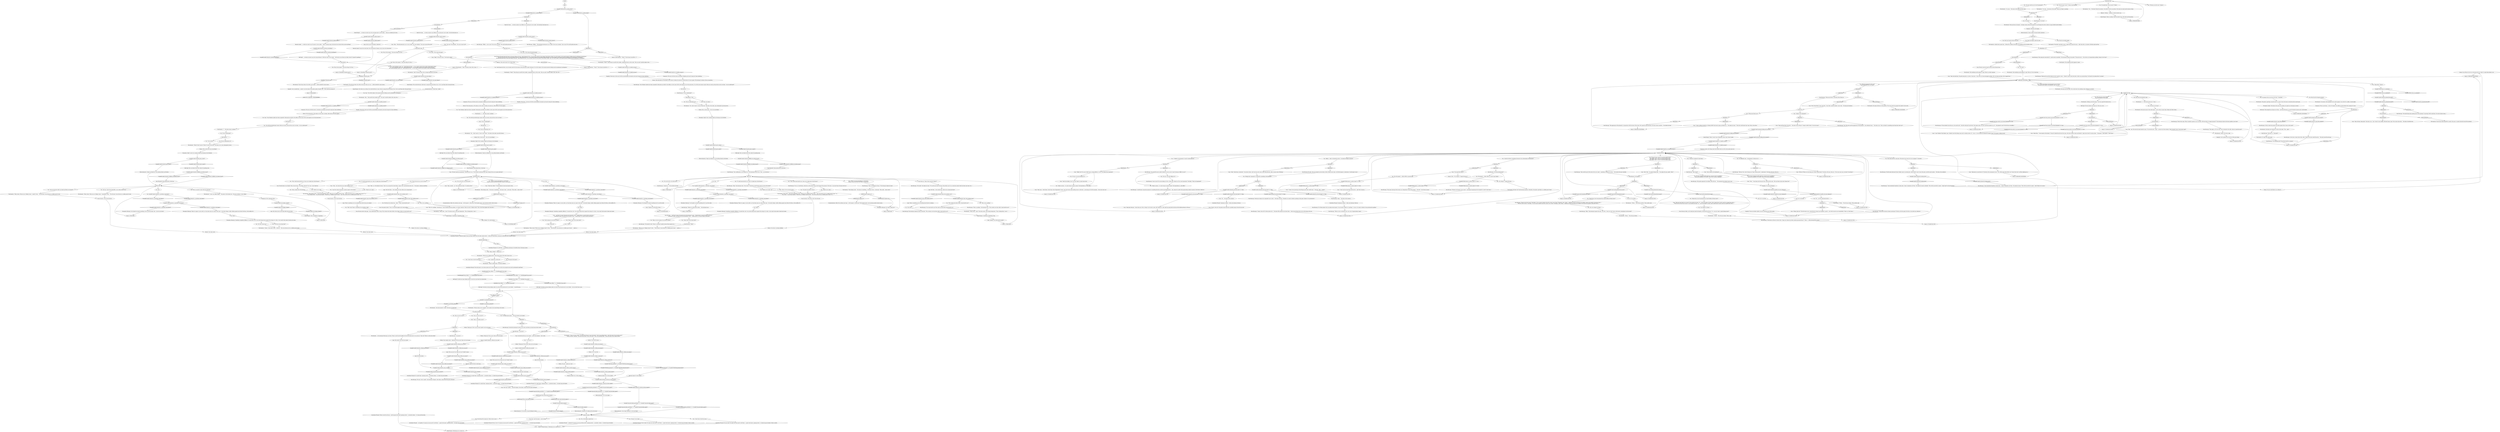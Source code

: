 # SEAFORT / DESERTER ARREST
# Arrest him finally
#
#PERCEPTION (HEARING) red check
# ==================================================
digraph G {
	  0 [label="START"];
	  1 [label="input"];
	  2 [label="You: \"Maybe I can just ask Lilienne to watch him?\"\n\"Maybe I can just ask that Net Picker woman to watch him?\""];
	  3 [label="You: \"*But* what? There's something I'm not getting, right?\""];
	  4 [label="IsTHCPresent(\"jamais_vu\")"];
	  5 [label="IsTHCPresent(\"jamais_vu\")", shape=diamond];
	  6 [label="!(IsTHCPresent(\"jamais_vu\"))", shape=diamond];
	  7 [label="Cuno: \"Yeah, actually -- no.\" He scratches his head. \"It would go down.\""];
	  8 [label="Cuno: \"This *is* a problem,\" the kid says. \"Cuno's literally had this problem. In a fuckin' textbook. When he went to *kiddie school*. This is that three piggies and a boat shit...\""];
	  9 [label="Drama: You will have to be very convincing and very *sober* to make them believe, sire."];
	  10 [label="You: \"Kim, he's afraid...\""];
	  11 [label="Kim Kitsuragi: The lieutenant shakes his head, frustrated. \"Who watches over him there while I come back for you?\""];
	  12 [label="You: \"*I* could come back for you. Once I've taken him to the Precinct.\""];
	  13 [label="You: (Say:) \"You will be taken to the nearest precinct holding area for preliminary investigation.\""];
	  14 [label="Shivers: The wind picks up. The silence on the water is broken, little shivers of waves appear..."];
	  15 [label="You: (Say:) \"Your Wayfarer rights have been suspended. Information provided to the officer on the scene will be used against you by the prosecution.\""];
	  16 [label="You: \"Do you understand?\""];
	  17 [label="You: \"Shush, Kim! Do you hear that?\""];
	  18 [label="Logic: But that means..."];
	  19 [label="Variable[\"character.habit_alcohol\"]"];
	  20 [label="Variable[\"character.habit_alcohol\"]", shape=diamond];
	  21 [label="!(Variable[\"character.habit_alcohol\"])", shape=diamond];
	  22 [label="Kim Kitsuragi: \"That could be part of the shock. But you're right -- something is off here. Mr. Dros...\" He touches the man's shoulder."];
	  23 [label="Kim Kitsuragi: \"His pupils appeared to be dilated. They still are...\" He examines the catatonic man's eyes."];
	  24 [label="You: \"He's been here for a long time. Who knows how much of it in its company?\" (Conclude.)"];
	  25 [label="Kim Kitsuragi: \"This sight is a T-9, Mr. Dros. Was it attached to the rifle, when you made the shot?\""];
	  26 [label="Variable[\"seafort.deserter_perc_sweat\"]"];
	  27 [label="Variable[\"seafort.deserter_perc_sweat\"]", shape=diamond];
	  28 [label="!(Variable[\"seafort.deserter_perc_sweat\"])", shape=diamond];
	  29 [label="You: Wait..."];
	  30 [label="You: Variable[\"seafort.deserter_rc_perchear_wait_listen\"]"];
	  31 [label="Variable[\"seafort.deserter_rc_perchear_wait_listen\"]", shape=diamond];
	  32 [label="!(Variable[\"seafort.deserter_rc_perchear_wait_listen\"])", shape=diamond];
	  33 [label="The Deserter: \"What a farce! What are you *talking* about? Is this...\" The old man's voice drowns in a sudden gust of wind. \"... really us...\""];
	  34 [label="Cuno: \"Yeah, I can fuckin' see it!\""];
	  35 [label="IsCunoInParty()"];
	  36 [label="IsCunoInParty()", shape=diamond];
	  37 [label="!(IsCunoInParty())", shape=diamond];
	  38 [label="You: \"Maybe. Anyway -- it's only trying to remain unseen. The degradation is a side effect.\""];
	  39 [label="IsKimHere()"];
	  40 [label="IsKimHere()", shape=diamond];
	  41 [label="!(IsKimHere())", shape=diamond];
	  42 [label="You: \"*You* could come back for me. Once you've taken him to the Precinct.\""];
	  43 [label="Cuno: \"Yeah -- no.\" He shakes his head. \"Only two are gonna fit in that fucker. I guess *you* could take him back, but...\" He squints, realizing something."];
	  44 [label="Logic: Wait! But then -- who watches over him while you're coming back?"];
	  45 [label="Cuno: He squints harder. \"Fuck, it's the three piggies and a boat problem...\""];
	  46 [label="Jump to: [You: \"\"No. Forget it.\" Inspect the man.\"]"];
	  47 [label="The Deserter: He does *not* look hormonal anymore. Motionless. His plastic cape flaps in a sudden gust of wind."];
	  48 [label="IsKimHere()"];
	  49 [label="IsKimHere()", shape=diamond];
	  50 [label="!(IsKimHere())", shape=diamond];
	  51 [label="Kim Kitsuragi: He nods back and turns to the man sitting on the log. \"Iosef Lilianovich Dros, you are under arrest for the murder of the Krenel colonel. You will be taken to the nearest precinct holding area for preliminary investigation.\"\nHe nods back and turns to the man sitting on the log. \"Iosef Lilianovich Dros, you are under arrest for the murder of Ellis Kortenaer. You will be taken to the nearest precinct holding area for preliminary investigation.\"\nHe nods back and turns to the man sitting on the log. \"Iosef Lilianovich Dros, you are under arrest for the murder of the Krenel colonel, Lely. You will be taken to the nearest precinct holding area for preliminary investigation.\""];
	  52 [label="Shivers: The wind picks up. The silence on the water is broken all around you, little shivers of waves appear. The lieutenant continues, like an incantation..."];
	  53 [label="Kim Kitsuragi: \"Your confirmation is not required, sir.\" The lieutenant turns to you. \"Now -- on to the boat...\""];
	  54 [label="You: \"This is not a problem.\""];
	  55 [label="Shivers: Your skin is crawling suddenly."];
	  56 [label="Inland Empire: The words feel heavy, like they're coming from the bottom of you. You've said them half a thousand times..."];
	  57 [label="Composure: The sum of all the erratic, involuntary movements and mood swings he's been exhibiting..."];
	  58 [label="You: What?"];
	  59 [label="Kim Kitsuragi: \"What?\""];
	  60 [label="You: \"My wife said I'm insane too. That's why we can't...\""];
	  61 [label="Insulindian Phasmid: A delicate tangle of arms and legs unfolds from the reeds, limb by limb -- to then just stand there, moving its scythe-like arms in ghostly silence."];
	  62 [label="Insulindian Phasmid: ...phasmid! You open your eyes and there still is, spinning slowly -- in absolute  silence -- its limbs long and slender..."];
	  63 [label="Reaction Speed: No! It's the cryptid!"];
	  64 [label="Volition: My god... maybe you *are*."];
	  65 [label="The Deserter: \"See what exactly?! A bug?\" He does not understand."];
	  66 [label="Electrochemistry: Delirium! It's delirium from the booze!"];
	  67 [label="You: \"I found some things in the phasmid's nest, Mr. Dros.\"\n\"We found some things in the phasmid's nest, Mr. Dros.\""];
	  68 [label="The Deserter: \"S-s-s-see...\" He stares at the reeds and falls silent."];
	  69 [label="You: \"I'll leave you be for now.\" [Leave.]"];
	  70 [label="The Deserter: A light shiver passes him -- followed by nothing. His hands are trembling and he breathes slowly."];
	  71 [label="The Deserter: The plastic cape feels coarse. A light shiver passes the man -- other than that, no reaction. He feels small and frail."];
	  72 [label="Kim Kitsuragi: \"The doctors will have to look at this. I hope your station has better medical personnel than 57. This is... a little advanced for a nurse.\""];
	  73 [label="Jump to: [PHASMID QUESTIONS]"];
	  74 [label="Variable[\"seafort.deserter_empathy_not_just_chemical\"]"];
	  75 [label="Variable[\"seafort.deserter_empathy_not_just_chemical\"]", shape=diamond];
	  76 [label="!(Variable[\"seafort.deserter_empathy_not_just_chemical\"])", shape=diamond];
	  77 [label="Empathy: The man shudders lightly, his eyes swallowed up by their pupils."];
	  78 [label="The Deserter: Nothing. Just dull staring -- not even rage left wherever he is."];
	  79 [label="Variable[\"seafort.passport_main_hub_reached\"]"];
	  80 [label="Variable[\"seafort.passport_main_hub_reached\"]", shape=diamond];
	  81 [label="!(Variable[\"seafort.passport_main_hub_reached\"])", shape=diamond];
	  82 [label="Cuno: \"Hey...\" The kid interrupts you at 'you're under', his voice subdued. \"You sure we got all this shit?\""];
	  83 [label="The Deserter: \"I...\" He looks around, confused."];
	  84 [label="Electrochemistry: Pupils are dilated too, eyes getting blacker and blacker..."];
	  85 [label="IsCunoInParty()"];
	  86 [label="IsCunoInParty()", shape=diamond];
	  87 [label="!(IsCunoInParty())", shape=diamond];
	  88 [label="IsKimHere()"];
	  89 [label="IsKimHere()", shape=diamond];
	  90 [label="!(IsKimHere())", shape=diamond];
	  91 [label="Cuno: \"I mean, he was perving on that Klaasje party lady weirdly hard...\" He nods. \"Yeah... maybe?\""];
	  92 [label="The Deserter: The trembling mouth appears to sigh. There's no other response."];
	  93 [label="You: \"Maybe you're right...\""];
	  94 [label="Variable[\"seafort.deserter_logic_who_watches_over\"]"];
	  95 [label="Variable[\"seafort.deserter_logic_who_watches_over\"]", shape=diamond];
	  96 [label="!(Variable[\"seafort.deserter_logic_who_watches_over\"])", shape=diamond];
	  97 [label="Cuno: His eyes shoot wide open. \"Cuno understands what's wrong. Who watches this fuckin' killer in the village, while you come back for me?\""];
	  98 [label="Logic: Lilienne. You could ask her."];
	  99 [label="Inland Empire: Something is happening. Stop."];
	  100 [label="Perception (Hearing): No, listen! Listen now!"];
	  101 [label="Kim Kitsuragi: \"Officer -- are we sure?\" His voice is lowered. \"We could maybe get more.\""];
	  102 [label="Kim Kitsuragi: \"Your Wayfarer rights have been suspended. Information provided to the officers on the scene will be used against you by the prosecution. You will be given legal counsel within one week, and must face court in 44 days -- do you understand?\""];
	  103 [label="Variable[\"seafort.deserter_perc_sweat\"]"];
	  104 [label="Variable[\"seafort.deserter_perc_sweat\"]", shape=diamond];
	  105 [label="!(Variable[\"seafort.deserter_perc_sweat\"])", shape=diamond];
	  106 [label="Kim Kitsuragi: \"This is no harmless old man.\" The lieutenant shakes his head."];
	  107 [label="Inland Empire: ... is what you want to say. You can barely get to 'you're under...' when you suddenly get weary..."];
	  108 [label="IsCunoInParty()"];
	  109 [label="IsCunoInParty()", shape=diamond];
	  110 [label="!(IsCunoInParty())", shape=diamond];
	  111 [label="The Deserter: \"What if I don't want to? What if I want to stay here?\" He looks at you, eyes submerged in terror."];
	  112 [label="Electrochemistry: Pupils are dilated too, eyes getting blacker and blacker..."];
	  113 [label="Visual Calculus: The wind is cold. From the east."];
	  114 [label="You: \"Mr. Dros, time to go.\""];
	  115 [label="phasmid_appearance"];
	  116 [label="Jump to: [Inland Empire: \"Beckoning you to come to it.\"]"];
	  117 [label="The Deserter: \"Th-the...\" The old man stutters."];
	  118 [label="Kim Kitsuragi: \"Which is why we should be very, very wary of approaching it again.\""];
	  119 [label="You: (Nod.) \"We've been thorough.\""];
	  120 [label="Cuno: \"Yeah, old man. Hang tight.\" He looks at you. \"Let's *slowly* start shufflin' off Death Island, okay? We're about done here...\" He looks to the flak tower."];
	  121 [label="Cuno: \"Yeah? Just talking. Sure. You were *deep* in some trance shit.\""];
	  122 [label="Cuno: \"I don't see how bugs help with that shit... Like? How? Anyway...\""];
	  123 [label="Cuno: His eyes widen, as if to help him take the thought in. He prods the old man. \"Yo -- you ever *seen* a giant fucking insect?\""];
	  124 [label="IsKimHere()"];
	  125 [label="IsKimHere()", shape=diamond];
	  126 [label="!(IsKimHere())", shape=diamond];
	  127 [label="You: \"Yeah, actually, that will look bad.\""];
	  128 [label="Logic: Lilienne. You could ask her maybe?"];
	  129 [label="Jump to: [Untitled hub (04)]"];
	  130 [label="IsCunoInParty()"];
	  131 [label="IsCunoInParty()", shape=diamond];
	  132 [label="!(IsCunoInParty())", shape=diamond];
	  133 [label="Empathy: You've startled him... maybe it was the silence? He quickly gathers himself. Still -- what could he be afraid of?"];
	  134 [label="Kim Kitsuragi: \"This is a problem,\" the lieutenant says. \"Who watches over him while I come back for you?\""];
	  135 [label="Jump to: [TEAM hub]"];
	  136 [label="Half Light: ... is what you want to say, but wait god damn it! With the words 'you're under...' still stuck in your throat you think: what if I *missed* something?"];
	  137 [label="The Deserter: \"But...\" His eyes fill with sudden terror: \"You said I would be taken to the, uhm, the...\""];
	  138 [label="Jump to: [TEAM hub]"];
	  139 [label="You: \"First, you need to come with me to the boat.\""];
	  140 [label="Jump to: [SOLO hub]"];
	  141 [label="Composure: He's regressing, fast."];
	  142 [label="Shivers: Your skin crawls."];
	  143 [label="IsCunoInParty()"];
	  144 [label="IsCunoInParty()", shape=diamond];
	  145 [label="!(IsCunoInParty())", shape=diamond];
	  146 [label="Volition: Four simple words -- thank god. If he can see, then you're not insane."];
	  147 [label="tell_me_tell_me"];
	  148 [label="You: \"What is THAT!?!\" (Point to it.)"];
	  149 [label="Variable[\"seafort.deserter_volition_maybe_insane\"]"];
	  150 [label="Variable[\"seafort.deserter_volition_maybe_insane\"]", shape=diamond];
	  151 [label="!(Variable[\"seafort.deserter_volition_maybe_insane\"])", shape=diamond];
	  152 [label="Untitled hub"];
	  153 [label="You: Snap your fingers under his nose."];
	  154 [label="IsKimHere()"];
	  155 [label="IsKimHere()", shape=diamond];
	  156 [label="!(IsKimHere())", shape=diamond];
	  157 [label="IsCunoInParty()"];
	  158 [label="IsCunoInParty()", shape=diamond];
	  159 [label="!(IsCunoInParty())", shape=diamond];
	  160 [label="Kim Kitsuragi: \"Old age and shock.\" He looks at him, then you."];
	  161 [label="You: \"Perhaps this *animation* is induced by something in the phasmid?\""];
	  162 [label="Inland Empire: There's *much* more. Remember what it said, when it spoke."];
	  163 [label="The Deserter: He stares into the reeds. Your words don't stir anything in him. Perhaps you should..."];
	  164 [label="You: Show him the Oranjese passport."];
	  165 [label="Variable[\"yard.cuno_armour_sea_branch_finished\"] == true"];
	  166 [label="Variable[\"yard.cuno_armour_sea_branch_finished\"] == true", shape=diamond];
	  167 [label="!(Variable[\"yard.cuno_armour_sea_branch_finished\"] == true)", shape=diamond];
	  168 [label="Kim Kitsuragi: \"Let's have a closer look at that, after. I think I'll be more useful than him...\" He nods toward the old man."];
	  169 [label="Endurance: The strength has all gone out of him -- just frail old bones in a sack of tracksuit trousers and a wind breaker."];
	  170 [label="Cuno: \"Why not?\""];
	  171 [label="Jump to: [PHASMID QUESTIONS]"];
	  172 [label="Cuno: \"You mean like *horny*?\""];
	  173 [label="Cuno: \"Yeah-yeah. Because -- look at him now. Not so *sharp* is he? And it's gone, left. Perhaps it's, like, kept him going like the drink and the lightning keep my old man...\""];
	  174 [label="Insulindian Phasmid: Spinning in silence -- limbs and antennae, like hair."];
	  175 [label="Variable[\"coast.morell_phasmid_last_seen\"]"];
	  176 [label="Variable[\"coast.morell_phasmid_last_seen\"]", shape=diamond];
	  177 [label="!(Variable[\"coast.morell_phasmid_last_seen\"])", shape=diamond];
	  178 [label="You: \"Maybe this is how the phasmid has stayed hidden all these years?\""];
	  179 [label="Logic: There's something you're not getting here that he has just realized."];
	  180 [label="Jump to: [CUNOTEAM hub]"];
	  181 [label="Inland Empire: There is nothing. Only the reeds for him. The reeds and devastation."];
	  182 [label="get_more"];
	  183 [label="You: \"Do you understand, sir?\""];
	  184 [label="Reaction Speed: ... is what you want to say. You get to 'you're under...' when a warning rings in the back of your head: did you get everything?"];
	  185 [label="The Deserter: \"I...\" He looks around, confused."];
	  186 [label="Volition: How is this brave man unravelling?"];
	  187 [label="Half Light: He's not afraid of jail. He's afraid of something else..."];
	  188 [label="Jump to: [TEAM hub]"];
	  189 [label="You: \"Can you stay here while I go inland and find you transport?\""];
	  190 [label="Shivers: Your skin crawls."];
	  191 [label="Kim Kitsuragi: \"Be very, *very* careful,\" the lieutenant whispers, then takes a step toward the giant arthropod..."];
	  192 [label="Inland Empire: Beckoning you to come to it."];
	  193 [label="You: \"I don't know what this means...\""];
	  194 [label="Insulindian Phasmid: Way too high. You open your eyes and it's still there -- a giant stick insect, spinning slowly -- its limbs long and slender. Silent as death..."];
	  195 [label="Variable[\"seafort.deserter_volition_cannot_be\"]"];
	  196 [label="Variable[\"seafort.deserter_volition_cannot_be\"]", shape=diamond];
	  197 [label="!(Variable[\"seafort.deserter_volition_cannot_be\"])", shape=diamond];
	  198 [label="Electrochemistry: Like an addict of some terrible substance."];
	  199 [label="You: \"I think he's addicted to that thing.\""];
	  200 [label="Kim Kitsuragi: He nods. \"He was energetic and articulate. After all these years alone, with little hygiene or medication I would expect worse.\""];
	  201 [label="Kim Kitsuragi: \"If Cuno kicked it into the sea, as he said he did -- the ebb would pull it back here. This makes sense. Mr. Dros could have picked it up. Or... the phasmid, even? If it did, this is incredible...\""];
	  202 [label="Cuno: \"Told you? When you were doing your *long* staring thing?\" He looks at the man, then you. \"You're one crazy cop, you know? Cuno digs it.\""];
	  203 [label="Jump to: [Untitled hub (04)]"];
	  204 [label="Cuno: \"Hey -- hey.\" He waves his hand under his nose. \"You took the shot -- bang! -- and got rid of the evidence. *Bug* brought it back. Sound about right?\""];
	  205 [label="Jump to: [The Deserter: \"\"What?!\" The old man's eyes fill wi...\"]"];
	  206 [label="Composure: The sum of all the erratic movements, fidgeting and mood swings he's been exhibiting..."];
	  207 [label="Variable[\"seafort.deserter_halflight_not_afraid_of_jail\"]"];
	  208 [label="Variable[\"seafort.deserter_halflight_not_afraid_of_jail\"]", shape=diamond];
	  209 [label="!(Variable[\"seafort.deserter_halflight_not_afraid_of_jail\"])", shape=diamond];
	  210 [label="Conceptualization: Below the confusion and rage -- a fit of jamais vu, like yours? The thought passes, more pressing matters take its place..."];
	  211 [label="IsTHCPresent(\"jamais_vu\")"];
	  212 [label="IsTHCPresent(\"jamais_vu\")", shape=diamond];
	  213 [label="!(IsTHCPresent(\"jamais_vu\"))", shape=diamond];
	  214 [label="Reaction Speed: It may be too late later, the circumstances change, are you sure we're done here?"];
	  215 [label="Empathy: This terror, the sum of all the uncontrollable movements and mood swings he's been exhibiting..."];
	  216 [label="You: \"Maybe you're right...\""];
	  217 [label="The Deserter: \"This world...\" The old man interferes again. \"What are you *talking* about? Is this...\" His voice drowns out in a sudden gush of wind. \"Us...\"\n\"This world...\" The old man repeats. \"What are you *talking* about? Is this...\" His voice drowns out in a sudden gush of wind. \"Us...\" "];
	  218 [label="Perception (Hearing): There it is again, to your north, as it has been since you came to the coast -- the reeds whisper, stalks rubbing against each other. But then, in the middle of it..."];
	  219 [label="Visual Calculus: Cold. From the East."];
	  220 [label="Variable[\"seafort.deserter_volition_he_can_see\"]"];
	  221 [label="Variable[\"seafort.deserter_volition_he_can_see\"]", shape=diamond];
	  222 [label="!(Variable[\"seafort.deserter_volition_he_can_see\"])", shape=diamond];
	  223 [label="Insulindian Phasmid: It's really there. Spinning slowly -- in absolute silence -- its limbs long and slender."];
	  224 [label="You: \"There IS! I see it!\"\n\"There IS! I see it!\""];
	  225 [label="You: \"Mr. Dros?\""];
	  226 [label="The Deserter: The trembling mouth appears to sigh. That's all. You've fried him."];
	  227 [label="Kim Kitsuragi: \"The appearance of the phasmid, in conjunction with the stress of the arrest. He's spent his entire life here. For him to leave would be...\" He shakes his head."];
	  228 [label="Jump to: [Untitled hub (04)]"];
	  229 [label="You: \"It's definitely toxic -- the phasmid. It told me it is.\""];
	  230 [label="You: \"You lost it, Mr. Dros?\""];
	  231 [label="IsKimHere()"];
	  232 [label="IsKimHere()", shape=diamond];
	  233 [label="!(IsKimHere())", shape=diamond];
	  234 [label="Cuno: \"You sure?\" He whispers. \"You sure we got it all?\""];
	  235 [label="Volition: Thank god. If he can see, then you're not insane."];
	  236 [label="IsKimHere()"];
	  237 [label="IsKimHere()", shape=diamond];
	  238 [label="!(IsKimHere())", shape=diamond];
	  239 [label="You: \"No way. I was only talking to it.\""];
	  240 [label="You: \"It's right there, can you see it?\" (Point.)"];
	  241 [label="You: (Nod.) \"We've been thorough enough.\""];
	  242 [label="Variable[\"seafort.deserter_wc_health_success\"]"];
	  243 [label="Variable[\"seafort.deserter_wc_health_success\"]", shape=diamond];
	  244 [label="!(Variable[\"seafort.deserter_wc_health_success\"])", shape=diamond];
	  245 [label="The Deserter: \"But...\""];
	  246 [label="Logic: But then -- who watches him, while you're coming back here?"];
	  247 [label="Variable[\"seafort.deserter_inland_weary\"]"];
	  248 [label="Variable[\"seafort.deserter_inland_weary\"]", shape=diamond];
	  249 [label="!(Variable[\"seafort.deserter_inland_weary\"])", shape=diamond];
	  250 [label="Shivers: Your skin crawls."];
	  251 [label="You: \"Let's go. I don't have handcuffs, so you walk in front of me.\""];
	  252 [label="You: \"Mr. Dros, do you hear that?\""];
	  253 [label="The Deserter: \"What a farce. What are you *talking* about -- inland? Is this...\" The old man's voice drowns in a sudden gush of wind."];
	  255 [label="IsKimHere()"];
	  256 [label="IsKimHere()", shape=diamond];
	  257 [label="!(IsKimHere())", shape=diamond];
	  258 [label="Insulindian Phasmid: No one would. You open your eyes and it's still there -- a giant stick insect, spinning slowly -- its limbs long and slender. Silent as death..."];
	  259 [label="Half Light: You feel your legs shaking under you and your gun hand rise instinctively..."];
	  260 [label="IsKimHere()"];
	  261 [label="IsKimHere()", shape=diamond];
	  262 [label="!(IsKimHere())", shape=diamond];
	  263 [label="Insulindian Phasmid: ...be together. You open your eyes and it's still there -- a giant stick insect, spinning slowly -- its limbs long and slender...."];
	  264 [label="Kim Kitsuragi: \"Mr. Dros?\""];
	  265 [label="You: \"Hang tight.\" [Leave.]"];
	  266 [label="You: \"Yes. You *forget* it's there.\""];
	  267 [label="Kim Kitsuragi: \"He does not seem to be *animated* now it's left...\" He looks to the sea. \"Honestly, I'm ready to believe anything at this point. Maybe it *is* psychoactive.\""];
	  268 [label="Insulindian Phasmid: Spinning in silence -- limbs and antennae, like hair."];
	  269 [label="You: \"He seemed... a little *off* for a man his age. Randy.\""];
	  270 [label="Kim Kitsuragi: \"A valid hunch. Long term exposure to something like that could be neurodegenerative... Also, please be careful when approaching unknown species in the future, detective.\""];
	  271 [label="Variable[\"seafort.phasmid_talking_hub_reached\"]"];
	  272 [label="Variable[\"seafort.phasmid_talking_hub_reached\"]", shape=diamond];
	  273 [label="!(Variable[\"seafort.phasmid_talking_hub_reached\"])", shape=diamond];
	  274 [label="Composure: Quite a few things about that health check you did on him make sense now."];
	  275 [label="Half Light: The last embers have gone out. The war is over."];
	  276 [label="Kim Kitsuragi: \"He hears us... The spirit?\""];
	  277 [label="Variable[\"seafort.deserter_phasmid_hub_left\"]"];
	  278 [label="Variable[\"seafort.deserter_phasmid_hub_left\"]", shape=diamond];
	  279 [label="!(Variable[\"seafort.deserter_phasmid_hub_left\"])", shape=diamond];
	  280 [label="Cuno: \"Right.\" He turns to him. \"Give him his rights.\""];
	  281 [label="Cuno: \"Do you understand?\""];
	  282 [label="Variable[\"seafort.deserter_rc_perchear_wait_listen\"]"];
	  283 [label="Variable[\"seafort.deserter_rc_perchear_wait_listen\"]", shape=diamond];
	  284 [label="!(Variable[\"seafort.deserter_rc_perchear_wait_listen\"])", shape=diamond];
	  285 [label="Jump to: [seafort.deserter_volition_he_can_see]"];
	  286 [label="Volition: Thank god. If *he* can see, then *maybe* you're not insane."];
	  287 [label="Insulindian Phasmid: It's really there. Spinning slowly -- in absolute silence -- its limbs long and slender..."];
	  288 [label="Cuno: \"I mean, getting arrested as a fucking GIANT stick insect jumps up behind you...\" He shakes his head.  \"That shit would break *any* man. Even a Cuno Man.\""];
	  289 [label="Jump to: [Untitled hub (04)]"];
	  290 [label="Cuno: \"True...\" Cuno leans into the man's face, stares into his eyes. \"He's got those *gurn eyes* doesn't he?\""];
	  291 [label="Jump to: [Untitled hub (04)]"];
	  292 [label="Cuno: \"How? Like -- it's pretty fucking huge...\" He nudges the man, gently: \"How?\""];
	  293 [label="Cuno: \"I can't *believe* that helmet, man. I kicked it into the fucking ocean and it washed up here. Or... do you -- do you think the *phasmid* brought it here?\" He squints, looking around."];
	  294 [label="Jump to: [Untitled hub (04)]"];
	  295 [label="You: \"Maybe you're right...\""];
	  296 [label="You: \"This is not a problem.\""];
	  297 [label="You: (Turn to the suspect.) \"One more thing, Mr. Dros...\""];
	  298 [label="TEAM hub"];
	  299 [label="Perception (Sight): Look, he's sweating. Beads are forming on his forehead."];
	  300 [label="Pain Threshold: Like parting from a loved one."];
	  301 [label="Kim Kitsuragi: \"Actually, no...\" He scratches his head."];
	  302 [label="You: \"I've finally gone insane...\" (Put your head in your hands.)"];
	  303 [label="Jump to: [Untitled hub (04)]"];
	  304 [label="You: No, it's not that."];
	  305 [label="Untitled hub (04)"];
	  306 [label="The Deserter: He turns his eyes to the reeds again -- as he's done so many times. Beige and white stripes..."];
	  307 [label="Kim Kitsuragi: \"I mean, why not? It's three metres tall...\" He takes off his glasses and cleans them -- when he puts them back on he's still staring at the sea."];
	  308 [label="The Deserter: No reaction. His breathing is slow and he appears very old all of a sudden. Around eighty."];
	  309 [label="Jump to: [PHASMID QUESTIONS]"];
	  310 [label="You: (Turn to the suspect.) \"One more thing, Mr. Dros...\""];
	  311 [label="You: \"Do you understand, sir?\""];
	  312 [label="The Deserter: \"No... I don't want to. I have to stay *here*.\" He looks at the reeds, eyes full of terror."];
	  313 [label="Half Light: He's not afraid of jail. He's afraid of something else..."];
	  314 [label="You: What?"];
	  315 [label="Cuno: \"Maybe we could all fit in there...\""];
	  316 [label="Cuno: \"Yeah and then there's that shit...\" He looks at him with pity. \"Gramps couldn't take it. It was too much.\""];
	  317 [label="Cuno: \"Uh...\" He looks at the creature."];
	  318 [label="Cuno: \"Then how the *fuck* do we see it?\" He scratches his head. \"Or -- wait! The longer it's there. Like it needs time to sink in and if you spend time with it...\"\n\"Then how the *fuck* did we see it?\" He scratches his head. \"Or -- wait! The longer it's there. Like it needs time to sink in and if you spend time with it...\""];
	  319 [label="Jump to: [Untitled hub (04)]"];
	  320 [label="You: \"Your Wayfarer rights have been suspended. Information provided to the officer on the scene will be used against you by the prosecution.\""];
	  321 [label="Kim Kitsuragi: \"Not really.\" He shakes his head. \"We could escort him to the pier, then either one of us can take him inland while the other stays here, but...\""];
	  322 [label="The Deserter: \"...\""];
	  323 [label="Variable[\"seafort.deserter_rc_perchear_wait_listen\"]"];
	  324 [label="Variable[\"seafort.deserter_rc_perchear_wait_listen\"]", shape=diamond];
	  325 [label="!(Variable[\"seafort.deserter_rc_perchear_wait_listen\"])", shape=diamond];
	  326 [label="You: \"Okay, so you're saying we can all fit in there?\""];
	  327 [label="Kim Kitsuragi: \"I can see it.\""];
	  328 [label="Electrochemistry: *Or* you're high."];
	  329 [label="stick_it"];
	  330 [label="IsKimHere()"];
	  331 [label="IsKimHere()", shape=diamond];
	  332 [label="!(IsKimHere())", shape=diamond];
	  333 [label="You: \"Old age and shock, yes.\""];
	  334 [label="Empathy: It's not just chemical."];
	  335 [label="Kim Kitsuragi: \"I have absolutely forgotten to take notes. I hope I remember all of this.\" He shakes his head in disbelief. \"This will be one hell of a report -- thank *god* we have the photo.\""];
	  336 [label="Composure: This is an old man -- at last. No longer a tin soldier, but the broken down remains of a man."];
	  337 [label="Volition: He is a brave man -- why is he unravelling?"];
	  338 [label="Variable[\"seafort.deserter_halflight_not_afraid_of_jail\"]"];
	  339 [label="Variable[\"seafort.deserter_halflight_not_afraid_of_jail\"]", shape=diamond];
	  340 [label="!(Variable[\"seafort.deserter_halflight_not_afraid_of_jail\"])", shape=diamond];
	  341 [label="CUNOTEAM hub"];
	  342 [label="You: \"Shush, Cuno! Do you hear that?\""];
	  343 [label="IsKimHere()"];
	  344 [label="IsKimHere()", shape=diamond];
	  345 [label="!(IsKimHere())", shape=diamond];
	  346 [label="You: \"Yes. He seemed... a little *off* for a man his age.\""];
	  347 [label="Jump to: [Untitled hub (04)]"];
	  348 [label="Variable[\"yard.cuno_armour_sea_branch_finished\"] == true"];
	  349 [label="Variable[\"yard.cuno_armour_sea_branch_finished\"] == true", shape=diamond];
	  350 [label="!(Variable[\"yard.cuno_armour_sea_branch_finished\"] == true)", shape=diamond];
	  351 [label="IsCunoInParty()"];
	  352 [label="IsCunoInParty()", shape=diamond];
	  353 [label="!(IsCunoInParty())", shape=diamond];
	  354 [label="You: No. It's not that."];
	  355 [label="Jump to: [The Deserter: \"\"What?!\" The old man's eyes fill wi...\"]"];
	  356 [label="Jump to: [PHASMID HUB]"];
	  357 [label="The Deserter: \"What?!\" The old man's eyes fill with sudden, unexpected terror at the words: \"But you said I would be taken to the...\""];
	  358 [label="The Deserter: \"No, I don't want to! I have to stay here.\" He looks at the reeds, eyes submerged in growing terror."];
	  359 [label="You: First say: \"Does it have room for *three*?\""];
	  360 [label="The Deserter: \"This fucking world...\" He stares at something -- who knows what -- in the dust. \"This world... what is this?\""];
	  361 [label="Logic: There's something you're not getting here that he's realizing."];
	  362 [label="Logic: Did you get *everything*, detective?"];
	  363 [label="Perception (Hearing): Something completely different. It sounds like a bow, very slowly being drawn against the strings of a violin. A very small violin made of reeds and rushes."];
	  364 [label="Logic: He's been stuck on the island after the tyre broke..."];
	  365 [label="Variable[\"seafort.orb_dinghy_clicked\"]"];
	  366 [label="Variable[\"seafort.orb_dinghy_clicked\"]", shape=diamond];
	  367 [label="!(Variable[\"seafort.orb_dinghy_clicked\"])", shape=diamond];
	  368 [label="Kim Kitsuragi: \"I can see it.\""];
	  369 [label="Kim Kitsuragi: \"Yes. The arrest and the appearance of the phasmid -- the combined stress...\" He looks at you. \"But you think it's something more than that, don't you?\""];
	  370 [label="Kim Kitsuragi: \"Hmm...\" He looks at the creature..."];
	  371 [label="Kim Kitsuragi: \"Some kind of oxytocin release mechanism? Would go with the pupils. But this is way above me, detective.\""];
	  372 [label="Kim Kitsuragi: \"Told you? Yes. Good. During your *long* staring match. I understand.\" He looks at the man, then you."];
	  373 [label="Kim Kitsuragi: \"We should think about getting back to the mainland. To get help. He'll be safe here. If we don't take too long...\""];
	  374 [label="The Deserter: No reply. He's gone again."];
	  375 [label="Variable[\"seafort.deserter_esprit_arrest\"]"];
	  376 [label="Variable[\"seafort.deserter_esprit_arrest\"]", shape=diamond];
	  377 [label="!(Variable[\"seafort.deserter_esprit_arrest\"])", shape=diamond];
	  378 [label="The Deserter: \"...\""];
	  379 [label="Cuno: \"Be *very* careful....\" the kid whispers, then takes a step toward the giant arthropod..."];
	  380 [label="Variable[\"seafort.deserter_volition_he_can_see\"]"];
	  381 [label="Variable[\"seafort.deserter_volition_he_can_see\"]", shape=diamond];
	  382 [label="!(Variable[\"seafort.deserter_volition_he_can_see\"])", shape=diamond];
	  383 [label="The Deserter: The old man holds himself for warmth. His gaze is vacantly directed toward the mainland."];
	  384 [label="IsKimHere()"];
	  385 [label="IsKimHere()", shape=diamond];
	  386 [label="!(IsKimHere())", shape=diamond];
	  387 [label="You: \"We could all fit in the little boat?\""];
	  388 [label="You: \"No. Forget it.\" Inspect the man."];
	  389 [label="Rhetoric: Nothing -- 'nothing' is what he tried to say."];
	  390 [label="You: \"*You* could come back for me. Once you've taken him to the Precinct.\""];
	  391 [label="The Deserter: \"What is this... farce?\" He looks around, with strange desperation. \"This a fucking farce, I can't...\""];
	  392 [label="You: \"Maybe I can just ask Lilienne to watch him?\"\n\"Maybe I can just ask that Net Picker to watch him?\""];
	  393 [label="Variable[\"seafort.deserter_reaction_everything\"]"];
	  394 [label="Variable[\"seafort.deserter_reaction_everything\"]", shape=diamond];
	  395 [label="!(Variable[\"seafort.deserter_reaction_everything\"])", shape=diamond];
	  396 [label="Jump to: [CheckItem(\"deserter_gun\")]"];
	  397 [label="Variable[\"seafort.deserter_wc_health_success\"]"];
	  398 [label="Variable[\"seafort.deserter_wc_health_success\"]", shape=diamond];
	  399 [label="!(Variable[\"seafort.deserter_wc_health_success\"])", shape=diamond];
	  400 [label="Inland Empire: Now that you say them, the words feel like tin, heavy, they're coming from the bottom of you. You've said them half a thousand times..."];
	  401 [label="Kim Kitsuragi: \"We should try first. There is a prisoner transfer protocol that requires two...\""];
	  402 [label="SOLO hub"];
	  403 [label="Half Light: You feel your legs shaking under you and your gun hand move to your holster -- to grab the gun..."];
	  404 [label="CheckEquipped(\"gun_villiers\")  or  CheckEquipped(\"gun_ruby\")"];
	  405 [label="CheckEquipped(\"gun_villiers\")  or  CheckEquipped(\"gun_ruby\")", shape=diamond];
	  406 [label="!(CheckEquipped(\"gun_villiers\")  or  CheckEquipped(\"gun_ruby\"))", shape=diamond];
	  407 [label="Insulindian Phasmid: There is only the old man -- and the giant stick insect spinning slowly -- in absolute silence -- it's long and thin limbs..."];
	  408 [label="Insulindian Phasmid: It's still there -- an unfolding mechanism of reed-like chitin. Hovering in place."];
	  409 [label="Electrochemistry: You're high. Breathe in, you're just high!"];
	  410 [label="Volition: You're NOT insane."];
	  411 [label="Kim Kitsuragi: \"He's going into some kind of... psycho-motor immobility.\" The lieutenant inspects him gently. \"The good news is -- this solves our transportation problem. Doesn't it Mr. Dros?\""];
	  412 [label="The Deserter: The trembling mouth appears to sigh."];
	  413 [label="You: \"Before -- when I evaluated his state -- he seemed strangely animated.\""];
	  414 [label="Variable[\"seafort.phasmid_touching_hub\"]"];
	  415 [label="Variable[\"seafort.phasmid_touching_hub\"]", shape=diamond];
	  416 [label="!(Variable[\"seafort.phasmid_touching_hub\"])", shape=diamond];
	  417 [label="Variable[\"seafort.deserter_wc_health_success\"]"];
	  418 [label="Variable[\"seafort.deserter_wc_health_success\"]", shape=diamond];
	  419 [label="!(Variable[\"seafort.deserter_wc_health_success\"])", shape=diamond];
	  420 [label="Esprit de Corps: ... is what you plan to say. Before you can get past 'you're under', the kid interrupts you:"];
	  421 [label="Empathy: This terror -- the sum of all the uncontrollable movements and mood swings he's been exhibiting..."];
	  422 [label="Composure: The sum of all the erratic movements, fidgeting and mood swings he's been exhibiting..."];
	  423 [label="Perception (Sight): He's sweating. Beads are forming on his forehead."];
	  424 [label="Cuno: \"We don't need your permisson,\" the kid turns to you. \"We do need to talk about that *boat* though. How are we gonna take him?\""];
	  425 [label="Cuno: \"What?\""];
	  426 [label="Cuno: \"I can see it.\""];
	  427 [label="IsKimHere()"];
	  428 [label="IsKimHere()", shape=diamond];
	  429 [label="!(IsKimHere())", shape=diamond];
	  430 [label="The Deserter: \"What is this... farce?\" He looks around, with some desperation. \"This a fucking farce, I can't...\""];
	  431 [label="Kim Kitsuragi: \"Try something else? We got him back for a moment.\""];
	  432 [label="Variable[\"TASK.return_to_mainland\"]"];
	  433 [label="Variable[\"TASK.return_to_mainland\"]", shape=diamond];
	  434 [label="!(Variable[\"TASK.return_to_mainland\"])", shape=diamond];
	  435 [label="Jump to: [The Deserter: \"\"Huh?\" He leans closer with a stran...\"]"];
	  436 [label="The Deserter: \"N-n...\" He doesn't finish the sentence. One letter is all he can produce. His hands are numb and he stares at them."];
	  437 [label="Variable[\"TASK.extract_a_motive_done\"]"];
	  438 [label="Variable[\"TASK.extract_a_motive_done\"]", shape=diamond];
	  439 [label="!(Variable[\"TASK.extract_a_motive_done\"])", shape=diamond];
	  440 [label="You: Wait..."];
	  441 [label="You: Variable[\"seafort.deserter_rc_perchear_wait_listen\"]"];
	  442 [label="Variable[\"seafort.deserter_rc_perchear_wait_listen\"]", shape=diamond];
	  443 [label="!(Variable[\"seafort.deserter_rc_perchear_wait_listen\"])", shape=diamond];
	  444 [label="You: \"You will be provided legal counsel within one week, and must face court in 44 days -- do you understand?\""];
	  445 [label="Variable[\"seafort.deserter_perc_sweat\"]"];
	  446 [label="Variable[\"seafort.deserter_perc_sweat\"]", shape=diamond];
	  447 [label="!(Variable[\"seafort.deserter_perc_sweat\"])", shape=diamond];
	  448 [label="Kim Kitsuragi: \"Maybe we could all fit in there...\" the lieutenant says."];
	  449 [label="Variable[\"TASK.find_phasmid\"]  or Variable[\"TASK.find_phasmid_done\"]"];
	  450 [label="Variable[\"TASK.find_phasmid\"]  or Variable[\"TASK.find_phasmid_done\"]", shape=diamond];
	  451 [label="!(Variable[\"TASK.find_phasmid\"]  or Variable[\"TASK.find_phasmid_done\"])", shape=diamond];
	  452 [label="Jump to: [seafort.deserter_volition_he_can_see]"];
	  453 [label="You: \"No, I can't be insane -- you're wrong.\""];
	  454 [label="Insulindian Phasmid: But you *can*. You open your eyes and it's still there -- a giant stick insect, spinning slowly -- -- its limbs long and slender..."];
	  455 [label="Variable[\"seafort.deserter_reaction_its_the_cryptid\"]"];
	  456 [label="Variable[\"seafort.deserter_reaction_its_the_cryptid\"]", shape=diamond];
	  457 [label="!(Variable[\"seafort.deserter_reaction_its_the_cryptid\"])", shape=diamond];
	  458 [label="You: \"I don't know what the hell that is...\""];
	  459 [label="You: \"Maybe. Anyway -- it's only trying to remain unseen. The degradation is a side effect.\""];
	  460 [label="Jump to: [Untitled hub (04)]"];
	  461 [label="The Deserter: The plastic cape flaps around his face, in a gust of wind. His back is slouched and his mouth open."];
	  462 [label="Perception (Hearing): Something completely different. It sounds like a bow, very slowly being drawn against the strings of a violin. A very small violin made of reeds and rushes."];
	  463 [label="IsKimHere()"];
	  464 [label="IsKimHere()", shape=diamond];
	  465 [label="!(IsKimHere())", shape=diamond];
	  466 [label="Kim Kitsuragi: \"Do you understand?\""];
	  467 [label="You: (No, I got everything I need, say:) \"Iosef Lilianovich Dros -- you are under arrest for the murder of the Krenel colonel.\"\n(No, I got everything I need, say:) \"Iosef Lilianovich Dros -- you are under arrest for the murder of Ellis Kortenaer.\"\n(No, I got everything I need, say:) \"Iosef Lilianovich Dros -- you are under arrest for the murder of Lely, the mercenary.\""];
	  468 [label="Volition: He is a brave man -- why is he unravelling?"];
	  469 [label="Conceptualization: It feels like a *spell*."];
	  470 [label="The Deserter: \"What a farce. What are you *talking* about -- handcuffs? Is this...\" The old man's voice drowns in a sudden gush of wind."];
	  471 [label="Reaction Speed: But that would mean..."];
	  472 [label="You: \"Kim, can *you* see it?!\""];
	  473 [label="Electrochemistry: It's too late, you quit drinking too late!"];
	  474 [label="You: \"A giant bug, watch out!\""];
	  475 [label="Variable[\"seafort.phasmid_and_nest_done\"] == false"];
	  476 [label="Variable[\"seafort.phasmid_and_nest_done\"] == false", shape=diamond];
	  477 [label="!(Variable[\"seafort.phasmid_and_nest_done\"] == false)", shape=diamond];
	  478 [label="Jump to: [Untitled hub (04)]"];
	  479 [label="Jump to: [Untitled hub (04)]"];
	  480 [label="Kim Kitsuragi: \"He lost the scope. Then it somehow made its way over there. With the help of a magpie phasmid?\" The lieutenant observes the lens sparkle in your hand."];
	  481 [label="The Deserter: Silence. Not even a sigh."];
	  482 [label="Perception (Hearing): There it is again, to your north, as it has been since you came to the coast -- the reeds whisper, stalks rubbing against each other. But then, in the middle of it..."];
	  483 [label="Cuno: ...and then it's gone. Drowned out by the kid's voice -- \"Maybe there is room for three on the boat...\"\n...and then it's gone. Drowned out by the kid's voice -- \"Maybe there *is* room for three on the boat...\""];
	  484 [label="Insulindian Phasmid: It's really there. Spinning slowly -- in absolute silence -- its limbs long and slender..."];
	  485 [label="Jump to: [Untitled hub (04)]"];
	  486 [label="Rhetoric: The words come to you, clear as day."];
	  487 [label="The Deserter: He seems oblivious to the question. The waves slowly lap against the seafort to the south..."];
	  488 [label="The Deserter: The old man looks at his rifle in your hands -- a little startled for some reason..."];
	  489 [label="Empathy: This terror is the sum of all the uncontrollable movements and mood swings he's been exhibiting."];
	  490 [label="Variable[\"seafort.deserter_logic_who_watches_over\"]"];
	  491 [label="Variable[\"seafort.deserter_logic_who_watches_over\"]", shape=diamond];
	  492 [label="!(Variable[\"seafort.deserter_logic_who_watches_over\"])", shape=diamond];
	  493 [label="Inland Empire: Something is happening. Stop."];
	  494 [label="You: (Turn to the suspect.) \"One more thing, Mr. Dros...\""];
	  495 [label="The Deserter: \"Huh?\" He leans closer with a strange expression on his face."];
	  496 [label="Variable[\"seafort.deserter_one_more_thing\"]"];
	  497 [label="Variable[\"seafort.deserter_one_more_thing\"]", shape=diamond];
	  498 [label="!(Variable[\"seafort.deserter_one_more_thing\"])", shape=diamond];
	  499 [label="Kim Kitsuragi: \"Okay,\" the lieutenant nods. \"How about *I* take him to the Precinct and you wait on the island?\""];
	  500 [label="Perception (Hearing): There it is again, to your north, as it has been since you came to the coast -- the reeds whisper, stalks rubbing against each other. But then, in the middle of it..."];
	  501 [label="Perception (Hearing): Something completely different. It sounds like a bow, very slowly being drawn against the strings of a violin. A very small violin made of reeds and rushes."];
	  502 [label="Logic: If he can see it too, then you're not *totally* insane."];
	  503 [label="You: \"Oh god, I'm too high...\""];
	  504 [label="The Deserter: \"There's nothing there.\" He looks confused."];
	  505 [label="You: Wave your hand in front of his eyes."];
	  506 [label="PHASMID QUESTIONS"];
	  507 [label="Kim Kitsuragi: \"Humans are humans. Do you need... neurological tampering for the *glands* to work? I don't know...\""];
	  508 [label="Kim Kitsuragi: \"The scope, knowing of her bruises, his *disposition* toward Miss Oranje...\" He nods. \"I see what you mean.\""];
	  509 [label="Jump to: [Untitled hub (04)]"];
	  510 [label="You: \"I'm going to let you rest now Mr. Dros.\" (Conclude.)"];
	  511 [label="IsKimHere()"];
	  512 [label="IsKimHere()", shape=diamond];
	  513 [label="!(IsKimHere())", shape=diamond];
	  514 [label="Variable[\"seafort.deserter_wc_health_success\"]"];
	  515 [label="Variable[\"seafort.deserter_wc_health_success\"]", shape=diamond];
	  516 [label="!(Variable[\"seafort.deserter_wc_health_success\"])", shape=diamond];
	  517 [label="Pain Threshold: Like parting from a loved one."];
	  518 [label="You: \"You're saying we can all fit in there?\""];
	  519 [label="Variable[\"seafort.deserter_logic_totally_not_insane\"]"];
	  520 [label="Variable[\"seafort.deserter_logic_totally_not_insane\"]", shape=diamond];
	  521 [label="!(Variable[\"seafort.deserter_logic_totally_not_insane\"])", shape=diamond];
	  522 [label="Variable[\"seafort.deserter_eyes_covered\"]"];
	  523 [label="Variable[\"seafort.deserter_eyes_covered\"]", shape=diamond];
	  524 [label="!(Variable[\"seafort.deserter_eyes_covered\"])", shape=diamond];
	  525 [label="IsKimHere()"];
	  526 [label="IsKimHere()", shape=diamond];
	  527 [label="!(IsKimHere())", shape=diamond];
	  528 [label="Cuno: \"Fuck it, why not? A big ghost insect like that is probably going to fuck all your shit.\""];
	  529 [label="Cuno: The boy waves his hand in front of the old man's face."];
	  530 [label="You: \"Iosef Lilianovich Dros, you are under arrest for the murder of the mercenary leader, Kortenaer. You will be taken to the nearest precinct holding area for preliminary investigation.\""];
	  531 [label="Shivers: Your skin is crawling suddenly."];
	  532 [label="Jump to: [CUNOTEAM hub]"];
	  533 [label="You: No. It's not that."];
	  534 [label="Jump to: [themainhub]"];
	  535 [label="Electrochemistry: Pupils are dilated too, eyes getting blacker and blacker."];
	  536 [label="The Deserter: ...but Lieutenant Kitsuragi is not here. There is only the old straddler. He turns his black eyes to you and says: \"Kim who? There's no Kim here either.\""];
	  537 [label="Half Light: You feel your legs shaking under you and your gun hand move to your holster -- but you don't have a gun..."];
	  538 [label="Kim Kitsuragi: You feel the lieutenant's hand on your back. And then you hear him say four words:"];
	  539 [label="The Deserter: \"What are you talking about?\" The old man looks at the reeds, then at you."];
	  540 [label="You: \"No, it's the damn cryptid, the...\""];
	  541 [label="Volition: No. It can't be!"];
	  542 [label="Reaction Speed: It's the cryptid!"];
	  543 [label="Variable[\"seafort.deserter_volition_not_insane\"]"];
	  544 [label="Variable[\"seafort.deserter_volition_not_insane\"]", shape=diamond];
	  545 [label="!(Variable[\"seafort.deserter_volition_not_insane\"])", shape=diamond];
	  546 [label="Jump to: [Untitled hub (04)]"];
	  547 [label="You: Show him the ceramic helmet.\nTap on the helmet on your head."];
	  548 [label="Empathy: You've gotten all you will out of this poor being."];
	  549 [label="Jump to: [Untitled hub (04)]"];
	  550 [label="get_morest_cuno"];
	  551 [label="The Deserter: \"What?!\" The old man's eyes fill with sudden, unexpected terror at the words: \"But you said I would be taken to the, uhm, the...\""];
	  552 [label="Shivers: Your skin crawls."];
	  553 [label="Reaction Speed: But that would mean..."];
	  554 [label="Logic: If he can see it too, then you're not *totally* insane."];
	  555 [label="IsKimHere()"];
	  556 [label="IsKimHere()", shape=diamond];
	  557 [label="!(IsKimHere())", shape=diamond];
	  558 [label="Jump to: [PHASMID QUESTIONS]"];
	  559 [label="IsKimHere()"];
	  560 [label="IsKimHere()", shape=diamond];
	  561 [label="!(IsKimHere())", shape=diamond];
	  562 [label="Cuno: \"Yeah, this fried him. We gotta bring him to a doctor. Good news -- this solves our boat-and-piggies problem. He's not going anywhere. He's trapped here...\""];
	  563 [label="You: \"I can't let a kid go and take a murder suspect to the station.\""];
	  564 [label="The Deserter: \"Th-the...\" The old man stutters. Then another sigh."];
	  565 [label="IsKimHere()"];
	  566 [label="IsKimHere()", shape=diamond];
	  567 [label="!(IsKimHere())", shape=diamond];
	  568 [label="Kim Kitsuragi: \"Officer...\" The lieutenant interrupts you at *under*. His voice is hushed. \"Are we sure? We could maybe get more...\""];
	  569 [label="You: \"Who watches him there while I come back for you?\""];
	  570 [label="Kim Kitsuragi: \"You come back for me? How about I go and send a boat back for you.\""];
	  571 [label="You: \"I'll do it, let's not get into this.\""];
	  572 [label="Perception (Hearing): You thought you heard something but it's just the reeds..."];
	  573 [label="The Deserter: \"I can't, my rubber dinghy...\" He points to the broken tyre. \"My tyre is broken, it won't inflate.\""];
	  574 [label="Insulindian Phasmid: It's really there. Spinning slowly -- in absolute silence -- its limbs long and slender."];
	  575 [label="You: Blink."];
	  576 [label="You: \"The giant stick insect!\""];
	  577 [label="PHASMID HUB"];
	  578 [label="Variable[\"TASK.extract_a_motive_done\"] == true"];
	  579 [label="Variable[\"TASK.extract_a_motive_done\"] == true", shape=diamond];
	  580 [label="!(Variable[\"TASK.extract_a_motive_done\"] == true)", shape=diamond];
	  581 [label="Kim Kitsuragi: \"Are you sure? You were looking at it for a *long* time. Almost as if you were hypnotized.\" He thinks. \"Were you hypnotized?\""];
	  582 [label="Jump to: [PHASMID QUESTIONS]"];
	  583 [label="Kim Kitsuragi: \"Did you take this passport and other papers from a buoy on the coast?\""];
	  584 [label="Jump to: [CheckItem(\"deserter_gun\")]"];
	  585 [label="Cuno: You feel the kid tug on your sleeve -- and in the darkness -- four words:"];
	  586 [label="Logic: But that means..."];
	  587 [label="IsKimHere()"];
	  588 [label="IsKimHere()", shape=diamond];
	  589 [label="!(IsKimHere())", shape=diamond];
	  590 [label="Variable[\"TASK.extract_a_motive_done\"] == true"];
	  591 [label="Variable[\"TASK.extract_a_motive_done\"] == true", shape=diamond];
	  592 [label="!(Variable[\"TASK.extract_a_motive_done\"] == true)", shape=diamond];
	  593 [label="IsKimHere()"];
	  594 [label="IsKimHere()", shape=diamond];
	  595 [label="!(IsKimHere())", shape=diamond];
	  596 [label="You: \"He *has* displayed addict behaviour. And not just to painkillers.\"\n\"He has the symptoms of an addict. And not the normal symptoms.\""];
	  597 [label="You: \"Does the boat have room for three?\""];
	  598 [label="Visual Calculus: Cold. From the East."];
	  599 [label="Cuno: \"Watch this *killer*?\" The kid shakes his head and points to him."];
	  600 [label="The Deserter: \"This fucking world...\" He stares at something -- who knows what -- in the dust. \"This world... what is this?\""];
	  601 [label="Conceptualization: Below the confusion and rage -- a fit of jamais vu, like yours? The thought passes, more pressing matters take its place..."];
	  602 [label="Jump to: [CUNOTEAM hub]"];
	  603 [label="Variable[\"seafort.deserter_esprit_arrest\"]"];
	  604 [label="Variable[\"seafort.deserter_esprit_arrest\"]", shape=diamond];
	  605 [label="!(Variable[\"seafort.deserter_esprit_arrest\"])", shape=diamond];
	  606 [label="You: \"You're afraid...\""];
	  607 [label="You: Wait..."];
	  608 [label="You: Variable[\"seafort.deserter_rc_perchear_wait_listen\"]"];
	  609 [label="Variable[\"seafort.deserter_rc_perchear_wait_listen\"]", shape=diamond];
	  610 [label="!(Variable[\"seafort.deserter_rc_perchear_wait_listen\"])", shape=diamond];
	  611 [label="You: What?"];
	  612 [label="Reaction Speed: No, it's the cryptid!"];
	  613 [label="You: Touch his shoulder gently."];
	  614 [label="You: \"Mr. Dros?\""];
	  615 [label="You: \"I think it's the *phasmid*.\""];
	  616 [label="Untitled hub (04)"];
	  617 [label="Variable[\"coast.morell_phasmid_last_seen\"]"];
	  618 [label="Variable[\"coast.morell_phasmid_last_seen\"]", shape=diamond];
	  619 [label="!(Variable[\"coast.morell_phasmid_last_seen\"])", shape=diamond];
	  620 [label="Kim Kitsuragi: \"Mhm.\" The lieutenant inspects the man. \"Mr. Dros -- have you *ever* seen a stick insect, pretending to be the reeds?\""];
	  621 [label="Kim Kitsuragi: \"It's *three metres* tall. An undiscovered species. I'm not ready to believe in *anything* -- but yes, I'm ready to believe it has psychoactive qualities.\""];
	  622 [label="You: \"He *has* displayed addict behaviour. And not *just* to painkillers.\"\n\"He has the symptoms of an addict. And not the *normal* symptoms.\""];
	  623 [label="Kim Kitsuragi: \"You should be more careful, detective. Are you sure it wasn't having an *effect* on you?\""];
	  624 [label="You: \"No way. I was only talking to it.\""];
	  625 [label="Kim Kitsuragi: \"I have absolutely forgotten to take notes -- I hope I remember all of this.\" He shakes his head. \"This will be one hell of a report -- they'll think we're insane.\""];
	  626 [label="Jump to: [Untitled hub (04)]"];
	  627 [label="Jump to: [CUNOTEAM hub]"];
	  628 [label="Untitled hub"];
	  629 [label="Cuno: \"Yeah-yeah, you see that too?\" He looks at the unresponsive man. \"Got a little jumpy there didn't you? I know that vibe. I'm off my lightning too...\""];
	  630 [label="IsKimHere()"];
	  631 [label="IsKimHere()", shape=diamond];
	  632 [label="!(IsKimHere())", shape=diamond];
	  633 [label="Cuno: \"Yeah, man -- I don't know. I don't know what *degradation* means. And I don't know about getting close to it like that -- and staring at it for five minutes... You're one crazy cop.\""];
	  634 [label="Variable[\"seafort.phasmid_and_nest_done\"] == false"];
	  635 [label="Variable[\"seafort.phasmid_and_nest_done\"] == false", shape=diamond];
	  636 [label="!(Variable[\"seafort.phasmid_and_nest_done\"] == false)", shape=diamond];
	  637 [label="Cuno: \"Yeah,\" the kid says, interested. \"Cuno knows hobos. And Cuno has never seen a hobo sharp like this, after so many years of hoboing.\""];
	  638 [label="Cuno: \"About that...\" Cuno squints at the helmet. \"Me and C kicked that shit into the ocean. She took it off the corpse and kicked it, rugby style. How'd it wash up here...\" He pauses -- then squints. \"I don't know.\""];
	  639 [label="You: \"But then who watches him -- there -- while I come back for you?\""];
	  640 [label="Inland Empire: Stop. Something is happening."];
	  641 [label="Drama: No one would believe you without it."];
	  642 [label="The Deserter: The old man looks at his rifle in the sand, then up at you -- a little startled for some reason..."];
	  643 [label="Esprit de Corps: ... is what you plan to say. Before you can get past 'you're under', the lieutenant interrupts you:"];
	  644 [label="Variable[\"seafort.deserter_halflight_not_afraid_of_jail\"]"];
	  645 [label="Variable[\"seafort.deserter_halflight_not_afraid_of_jail\"]", shape=diamond];
	  646 [label="!(Variable[\"seafort.deserter_halflight_not_afraid_of_jail\"])", shape=diamond];
	  647 [label="Kim Kitsuragi: \"No, no, it would take a whole day on this island. You go and transport the prisoner, I'll be here. I can escort him to the pier with you.\""];
	  648 [label="You: \"Maybe you're right, okay...\""];
	  649 [label="The Deserter: \"What are you *talking* about? Is this...\" The old man's voice drowns in a sudden gust of wind. \"...really us...\""];
	  650 [label="Variable[\"seafort.deserter_rc_perchear_wait_listen\"]"];
	  651 [label="Variable[\"seafort.deserter_rc_perchear_wait_listen\"]", shape=diamond];
	  652 [label="!(Variable[\"seafort.deserter_rc_perchear_wait_listen\"])", shape=diamond];
	  653 [label="Variable[\"seafort.deserter_eyes_covered\"]"];
	  654 [label="Variable[\"seafort.deserter_eyes_covered\"]", shape=diamond];
	  655 [label="!(Variable[\"seafort.deserter_eyes_covered\"])", shape=diamond];
	  656 [label="Logic: He's right. You've lost your mind."];
	  657 [label="Insulindian Phasmid: The stick insect is over three metres tall. It looks straight at you with its tiny pinprick eyes and its grotesquely small head."];
	  658 [label="Variable[\"tc.insulindian_phasmid\"]"];
	  659 [label="Variable[\"tc.insulindian_phasmid\"]", shape=diamond];
	  660 [label="!(Variable[\"tc.insulindian_phasmid\"])", shape=diamond];
	  661 [label="You: \"Sir, how could you not *see* the phasmid?\""];
	  662 [label="The Deserter: The man does not respond -- he keeps staring, black eyes glazed over and bulging from their sockets, his gap toothed mouth shaking."];
	  663 [label="Empathy: With fear and longing."];
	  664 [label="You: \"What has happened to this man?\"\n\"What happened to you, Mr. Dros?\""];
	  665 [label="You: \"Could it be there's something hormonal in his relationship to the phasmid.\""];
	  666 [label="Kim Kitsuragi: \"Like a drug?\""];
	  667 [label="Kim Kitsuragi: \"He did seem distressed when it finally came to arresting him. Like he didn't want to leave this place. And the insect maybe...\" He looks at his notebook."];
	  668 [label="Cuno: \"Talked, huh? You sure it didn't have a strange effect on, *you*? You looked, like, hypnotized.\""];
	  669 [label="Jump to: [Untitled hub (04)]"];
	  670 [label="The Deserter: \"Th-the...\" The old man stutters. Then a sigh."];
	  671 [label="IsCunoInParty()"];
	  672 [label="IsCunoInParty()", shape=diamond];
	  673 [label="!(IsCunoInParty())", shape=diamond];
	  674 [label="You: \"You will be provided legal counsel within one week, and must face court in 44 days.\""];
	  675 [label="You: \"*I* could come back for you. Once I've taken him to the Precinct.\""];
	  676 [label="The Deserter: \"...\""];
	  677 [label="Perception (Sight): He's sweating. Beads are forming on his forehead."];
	  678 [label="Pain Threshold: Like parting from a loved one."];
	  679 [label="You: \"But what?\""];
	  680 [label="solo_decision"];
	  681 [label="You: \"Do you understand, sir?\""];
	  682 [label="You: \"No need to be polite, I'll do it.\""];
	  683 [label="You: \"We could all fit in the little boat?\""];
	  684 [label="Perception (Hearing): You thought you heard something, but it's just the reeds. Now -- how do we do this?"];
	  685 [label="Variable[\"seafort.deserter_logic_totally_not_insane\"]"];
	  686 [label="Variable[\"seafort.deserter_logic_totally_not_insane\"]", shape=diamond];
	  687 [label="!(Variable[\"seafort.deserter_logic_totally_not_insane\"])", shape=diamond];
	  688 [label="The Deserter: \"Guess you have, droite.\" You hear the old man's voice in the dark. \"I don't see anything there -- does this mean I'm not under arrest?\"\n\"Guess you have, comrade.\" You hear the old man's voice in the dark. \"I don't see anything there -- does this mean I'm not under arrest?\""];
	  689 [label="CheckItem(\"gun_villiers\")  or  CheckItem(\"gun_ruby\")"];
	  690 [label="CheckItem(\"gun_villiers\")  or  CheckItem(\"gun_ruby\")", shape=diamond];
	  691 [label="!(CheckItem(\"gun_villiers\")  or  CheckItem(\"gun_ruby\"))", shape=diamond];
	  692 [label="You: \"Cuno, can *you* see it?!\""];
	  693 [label="The Deserter: \"Tell me what you see, dammit, I can't make out one small thing in the reeds...\""];
	  694 [label="IsTHCPresent(\"the_waste_land_of_reality\")"];
	  695 [label="IsTHCPresent(\"the_waste_land_of_reality\")", shape=diamond];
	  696 [label="!(IsTHCPresent(\"the_waste_land_of_reality\"))", shape=diamond];
	  697 [label="Variable[\"character.habit_pyrholidon\"]  or  Variable[\"character.habit_speed\"]"];
	  698 [label="Variable[\"character.habit_pyrholidon\"]  or  Variable[\"character.habit_speed\"]", shape=diamond];
	  699 [label="!(Variable[\"character.habit_pyrholidon\"]  or  Variable[\"character.habit_speed\"])", shape=diamond];
	  700 [label="The Deserter: \"S-s-s-see...\" He stares at the reeds, where your finger is pointing."];
	  701 [label="Kim Kitsuragi: \"Between this and the broken tyre he's used for a boat -- I think it's safe to leave him here, while we go and get help. It will need to be medical first, I'm afraid.\""];
	  702 [label="You: \"He can't *see* it, Kim. It's just the reeds for him.\"\n\"He couldn't *see* it, Kim. It's just the reeds for him.\"\n\"He couldn't *see* it, Cuno. It's just the reeds for him.\"\n\"He couldn't *see* it, Cuno. It's just the reeds for him.\""];
	  703 [label="The Deserter: No response."];
	  704 [label="You: \"I *talked* to the phasmid. It said it's destroying him.\""];
	  705 [label="The Deserter: \"I...\" He turns his eyes to it. \"I lost...\""];
	  706 [label="Perception (Sight): The blacks of his eyes are receding, his pupils are returning to normal."];
	  707 [label="The Deserter: He blinks and continues to stare at the reeds. \"The... spirit.\""];
	  708 [label="Shivers: The wind picks up. The silence on the water is broken all around you, little shivers of waves appear..."];
	  709 [label="Perception (Hearing): You thought you heard something but it's just the reeds."];
	  710 [label="IsKimHere()"];
	  711 [label="IsKimHere()", shape=diamond];
	  712 [label="!(IsKimHere())", shape=diamond];
	  713 [label="Jump to: [Untitled hub (04)]"];
	  714 [label="Cuno: The kid looks at you blankly. Then at the old man. \"You fuckin' with me? Coz I can. I *can* take him.\""];
	  715 [label="Cuno: \"Uhm -- how about the Cuno comes back for *you*?\""];
	  716 [label="The Deserter: \"This fucking world...\" The old man interferes again. \"What are you *talking* about? Is this...\" His voice drowns out in a sudden gush of wind. \"Us...\"\n\"This fucking world...\" The old man repeats. \"What are you *talking* about? Is this...\" His voice drowns out in a sudden gush of wind. \"Us...\" "];
	  717 [label="Jump to: [Untitled hub (04)]"];
	  718 [label="The Deserter: \"Th-the...\" The old man stutters. Then another sigh."];
	  719 [label="The Deserter: \"...\""];
	  720 [label="CheckItem(\"deserter_gun\")"];
	  721 [label="CheckItem(\"deserter_gun\")", shape=diamond];
	  722 [label="!(CheckItem(\"deserter_gun\"))", shape=diamond];
	  723 [label="Half Light: He's not afraid of jail. He's afraid of something else."];
	  724 [label="Kim Kitsuragi: ... and then it's gone. Drowned out by the lieutenant's voice -- \"Maybe there is room for three on the boat...\"\n... and then it's gone. Drowned out by the lieutenant's voice -- \"Maybe there *is* room for three on the boat...\""];
	  725 [label="Jump to: [TEAM hub]"];
	  726 [label="The Deserter: \"A farce -- this world. Is this... is this us...\" His voice drowns out in a sudden gust of wind."];
	  727 [label="Jump to: [SOLO hub]"];
	  728 [label="Variable[\"character.habit_pyrholidon\"]  or  Variable[\"character.habit_speed\"]"];
	  729 [label="Variable[\"character.habit_pyrholidon\"]  or  Variable[\"character.habit_speed\"]", shape=diamond];
	  730 [label="!(Variable[\"character.habit_pyrholidon\"]  or  Variable[\"character.habit_speed\"])", shape=diamond];
	  731 [label="Volition: Thank god. If he can see, then you're not insane."];
	  732 [label="insane_or_booze"];
	  733 [label="You: \"Can you see it *now*?\" (Point to the Phasmid)"];
	  734 [label="You: \"Maybe this is how the phasmid has stayed hidden all these years?\""];
	  735 [label="Kim Kitsuragi: \"Then how did *we* see it?\" He thinks. \"Oh, you mean whatever does this, does it over *time*? Teenagers, kids, drunks -- sightings are brief. And hence not credible. Anyone who spends a long time with it...\"\n\"Then how did we see it?\" He thinks. \"Oh, you mean whatever does this, does it over *time*? Teenagers, kids, drunks -- sightings are brief. And hence not credible. But anyone who spends a long time with it...\""];
	  736 [label="You: \"It's... as if he's infatuated with it.\""];
	  737 [label="Kim Kitsuragi: \"You mean pheromonal?\""];
	  738 [label="You: Show him the detached scope."];
	  739 [label="Cuno: \"He's old and fried. Cuno's seen this... like, after a massive bender. Cuno's dad...\" He stops mid sentence."];
	  740 [label="Cuno: \"Like, hooked on the lightning?\""];
	  741 [label="Cuno: \"Whoah, like love?\" The kid stares at you. Looks like he's trying to put together a puzzle -- one which he gives up on immediately. \"Yeah, no, I don't know...\""];
	  742 [label="Jump to: [Untitled hub (04)]"];
	  743 [label="You: \"You *forget* it's there.\""];
	  7610857 [label="JUMP OUT to SEAFORT / THE DESERTER", shape=diamond];
	  0 -> 1
	  1 -> 437
	  2 -> 599
	  3 -> 97
	  4 -> 5
	  4 -> 6
	  5 -> 601
	  6 -> 602
	  7 -> 180
	  8 -> 430
	  9 -> 582
	  10 -> 358
	  11 -> 493
	  12 -> 499
	  13 -> 137
	  14 -> 15
	  15 -> 719
	  16 -> 322
	  17 -> 59
	  18 -> 653
	  19 -> 20
	  19 -> 21
	  20 -> 66
	  21 -> 732
	  22 -> 703
	  23 -> 334
	  24 -> 88
	  25 -> 481
	  26 -> 27
	  26 -> 28
	  27 -> 84
	  28 -> 313
	  29 -> 30
	  30 -> 32
	  30 -> 31
	  31 -> 282
	  32 -> 282
	  33 -> 552
	  34 -> 286
	  35 -> 36
	  35 -> 37
	  36 -> 739
	  37 -> 487
	  38 -> 633
	  39 -> 40
	  39 -> 41
	  40 -> 200
	  41 -> 637
	  42 -> 714
	  43 -> 44
	  44 -> 94
	  45 -> 430
	  46 -> 388
	  47 -> 228
	  48 -> 49
	  48 -> 50
	  49 -> 643
	  50 -> 108
	  51 -> 357
	  52 -> 102
	  53 -> 298
	  54 -> 134
	  55 -> 61
	  56 -> 469
	  57 -> 14
	  58 -> 363
	  59 -> 649
	  60 -> 263
	  61 -> 115
	  62 -> 116
	  63 -> 455
	  64 -> 149
	  65 -> 147
	  66 -> 732
	  67 -> 163
	  68 -> 330
	  70 -> 154
	  71 -> 154
	  72 -> 303
	  73 -> 506
	  74 -> 75
	  74 -> 76
	  75 -> 736
	  75 -> 304
	  76 -> 713
	  77 -> 478
	  78 -> 275
	  79 -> 80
	  79 -> 81
	  80 -> 583
	  81 -> 168
	  82 -> 550
	  83 -> 674
	  84 -> 424
	  85 -> 86
	  85 -> 87
	  86 -> 120
	  87 -> 383
	  88 -> 89
	  88 -> 90
	  89 -> 667
	  90 -> 629
	  91 -> 289
	  92 -> 562
	  93 -> 716
	  94 -> 96
	  94 -> 95
	  95 -> 296
	  95 -> 639
	  96 -> 179
	  97 -> 99
	  98 -> 532
	  99 -> 98
	  100 -> 188
	  101 -> 182
	  102 -> 676
	  103 -> 104
	  103 -> 105
	  104 -> 535
	  105 -> 723
	  106 -> 360
	  107 -> 247
	  108 -> 109
	  108 -> 110
	  109 -> 420
	  110 -> 107
	  111 -> 186
	  112 -> 402
	  113 -> 55
	  114 -> 726
	  115 -> 148
	  115 -> 575
	  116 -> 192
	  117 -> 72
	  118 -> 546
	  119 -> 280
	  121 -> 38
	  122 -> 289
	  123 -> 670
	  124 -> 125
	  124 -> 126
	  125 -> 22
	  126 -> 292
	  127 -> 716
	  128 -> 135
	  129 -> 616
	  130 -> 131
	  130 -> 132
	  131 -> 205
	  132 -> 435
	  133 -> 534
	  134 -> 391
	  135 -> 298
	  136 -> 680
	  137 -> 397
	  138 -> 298
	  139 -> 573
	  140 -> 402
	  141 -> 365
	  142 -> 61
	  143 -> 144
	  143 -> 145
	  144 -> 585
	  145 -> 688
	  146 -> 220
	  147 -> 472
	  147 -> 692
	  147 -> 302
	  148 -> 539
	  149 -> 150
	  149 -> 151
	  150 -> 63
	  151 -> 612
	  152 -> 153
	  152 -> 613
	  152 -> 505
	  153 -> 70
	  154 -> 155
	  154 -> 156
	  155 -> 411
	  156 -> 157
	  157 -> 158
	  157 -> 159
	  158 -> 529
	  159 -> 225
	  160 -> 628
	  161 -> 525
	  162 -> 417
	  163 -> 305
	  164 -> 308
	  165 -> 166
	  165 -> 167
	  166 -> 201
	  167 -> 549
	  168 -> 460
	  169 -> 309
	  170 -> 33
	  171 -> 506
	  172 -> 346
	  172 -> 46
	  173 -> 347
	  174 -> 528
	  175 -> 176
	  175 -> 177
	  176 -> 178
	  176 -> 354
	  177 -> 742
	  178 -> 318
	  179 -> 3
	  180 -> 341
	  181 -> 356
	  182 -> 241
	  182 -> 297
	  183 -> 358
	  184 -> 393
	  185 -> 16
	  186 -> 299
	  187 -> 644
	  188 -> 298
	  189 -> 253
	  190 -> 61
	  193 -> 258
	  194 -> 116
	  195 -> 196
	  195 -> 197
	  196 -> 449
	  197 -> 64
	  198 -> 152
	  199 -> 559
	  200 -> 161
	  201 -> 549
	  202 -> 509
	  203 -> 616
	  204 -> 481
	  205 -> 551
	  206 -> 52
	  207 -> 208
	  207 -> 209
	  208 -> 678
	  209 -> 53
	  210 -> 100
	  211 -> 212
	  211 -> 213
	  212 -> 210
	  213 -> 100
	  214 -> 680
	  215 -> 14
	  216 -> 217
	  217 -> 113
	  218 -> 611
	  219 -> 142
	  220 -> 221
	  220 -> 222
	  221 -> 18
	  222 -> 502
	  223 -> 191
	  224 -> 658
	  225 -> 226
	  226 -> 506
	  227 -> 73
	  228 -> 616
	  229 -> 630
	  230 -> 306
	  231 -> 232
	  231 -> 233
	  232 -> 480
	  233 -> 351
	  234 -> 550
	  235 -> 285
	  236 -> 237
	  236 -> 238
	  237 -> 227
	  238 -> 288
	  239 -> 121
	  240 -> 436
	  241 -> 51
	  242 -> 243
	  242 -> 244
	  243 -> 489
	  244 -> 206
	  245 -> 10
	  245 -> 183
	  246 -> 490
	  247 -> 248
	  247 -> 249
	  248 -> 362
	  249 -> 184
	  250 -> 61
	  251 -> 470
	  252 -> 726
	  253 -> 219
	  255 -> 256
	  255 -> 257
	  256 -> 368
	  257 -> 536
	  258 -> 116
	  259 -> 329
	  260 -> 261
	  260 -> 262
	  261 -> 538
	  262 -> 143
	  263 -> 116
	  264 -> 662
	  265 -> 432
	  266 -> 620
	  267 -> 307
	  268 -> 621
	  269 -> 578
	  270 -> 479
	  271 -> 272
	  271 -> 273
	  272 -> 162
	  273 -> 417
	  274 -> 616
	  275 -> 593
	  276 -> 374
	  277 -> 278
	  277 -> 279
	  279 -> 587
	  280 -> 486
	  281 -> 378
	  282 -> 283
	  282 -> 284
	  283 -> 482
	  284 -> 709
	  285 -> 380
	  286 -> 380
	  287 -> 379
	  288 -> 73
	  289 -> 616
	  290 -> 334
	  291 -> 616
	  292 -> 703
	  293 -> 485
	  294 -> 305
	  295 -> 716
	  296 -> 8
	  297 -> 720
	  298 -> 390
	  298 -> 359
	  298 -> 392
	  298 -> 683
	  298 -> 12
	  298 -> 440
	  299 -> 445
	  300 -> 402
	  301 -> 138
	  302 -> 260
	  303 -> 616
	  304 -> 77
	  305 -> 738
	  305 -> 547
	  305 -> 164
	  305 -> 510
	  306 -> 231
	  307 -> 546
	  308 -> 336
	  309 -> 506
	  310 -> 584
	  311 -> 312
	  312 -> 337
	  313 -> 338
	  314 -> 462
	  315 -> 627
	  316 -> 271
	  317 -> 174
	  318 -> 743
	  319 -> 305
	  320 -> 83
	  321 -> 246
	  322 -> 681
	  322 -> 606
	  323 -> 324
	  323 -> 325
	  324 -> 500
	  325 -> 572
	  326 -> 401
	  327 -> 731
	  328 -> 732
	  329 -> 224
	  329 -> 302
	  330 -> 331
	  330 -> 332
	  331 -> 264
	  332 -> 614
	  333 -> 236
	  334 -> 74
	  335 -> 641
	  336 -> 511
	  337 -> 423
	  338 -> 339
	  338 -> 340
	  339 -> 517
	  340 -> 424
	  341 -> 2
	  341 -> 675
	  341 -> 387
	  341 -> 42
	  341 -> 597
	  341 -> 29
	  342 -> 425
	  343 -> 344
	  343 -> 345
	  344 -> 623
	  345 -> 668
	  346 -> 590
	  347 -> 616
	  348 -> 349
	  348 -> 350
	  349 -> 293
	  350 -> 638
	  351 -> 352
	  351 -> 353
	  352 -> 204
	  353 -> 294
	  354 -> 718
	  355 -> 357
	  356 -> 577
	  357 -> 242
	  358 -> 468
	  359 -> 321
	  360 -> 211
	  361 -> 679
	  362 -> 214
	  363 -> 724
	  364 -> 640
	  365 -> 366
	  365 -> 367
	  366 -> 364
	  367 -> 640
	  368 -> 146
	  369 -> 271
	  370 -> 268
	  371 -> 478
	  372 -> 509
	  374 -> 431
	  375 -> 376
	  375 -> 377
	  376 -> 234
	  377 -> 82
	  378 -> 311
	  380 -> 381
	  380 -> 382
	  381 -> 586
	  382 -> 554
	  384 -> 385
	  384 -> 386
	  385 -> 160
	  386 -> 35
	  387 -> 7
	  388 -> 47
	  389 -> 181
	  390 -> 647
	  391 -> 493
	  392 -> 106
	  393 -> 394
	  393 -> 395
	  394 -> 680
	  395 -> 136
	  396 -> 720
	  397 -> 398
	  397 -> 399
	  398 -> 215
	  399 -> 57
	  400 -> 13
	  401 -> 649
	  402 -> 139
	  402 -> 189
	  402 -> 607
	  402 -> 251
	  403 -> 329
	  404 -> 405
	  404 -> 406
	  405 -> 259
	  406 -> 689
	  407 -> 192
	  408 -> 148
	  409 -> 732
	  410 -> 543
	  411 -> 412
	  412 -> 701
	  413 -> 39
	  414 -> 416
	  414 -> 415
	  415 -> 335
	  416 -> 625
	  417 -> 418
	  417 -> 419
	  418 -> 274
	  419 -> 616
	  420 -> 375
	  421 -> 708
	  422 -> 708
	  423 -> 26
	  424 -> 341
	  425 -> 33
	  426 -> 235
	  427 -> 428
	  427 -> 429
	  428 -> 371
	  429 -> 741
	  430 -> 99
	  431 -> 460
	  432 -> 433
	  432 -> 434
	  434 -> 277
	  435 -> 495
	  436 -> 389
	  437 -> 438
	  437 -> 439
	  438 -> 565
	  439 -> 48
	  440 -> 441
	  441 -> 442
	  441 -> 443
	  442 -> 323
	  443 -> 323
	  444 -> 185
	  445 -> 446
	  445 -> 447
	  446 -> 112
	  447 -> 187
	  448 -> 725
	  449 -> 450
	  449 -> 451
	  450 -> 542
	  451 -> 63
	  452 -> 220
	  453 -> 454
	  454 -> 116
	  455 -> 456
	  455 -> 457
	  456 -> 697
	  457 -> 728
	  458 -> 504
	  459 -> 270
	  460 -> 305
	  461 -> 706
	  462 -> 483
	  463 -> 464
	  463 -> 465
	  464 -> 617
	  465 -> 175
	  466 -> 245
	  467 -> 495
	  468 -> 677
	  469 -> 13
	  470 -> 219
	  471 -> 653
	  472 -> 255
	  473 -> 732
	  474 -> 504
	  475 -> 476
	  475 -> 477
	  476 -> 370
	  477 -> 267
	  478 -> 616
	  479 -> 616
	  480 -> 25
	  481 -> 548
	  482 -> 314
	  483 -> 342
	  483 -> 518
	  484 -> 379
	  485 -> 305
	  486 -> 530
	  487 -> 171
	  488 -> 133
	  489 -> 52
	  490 -> 491
	  490 -> 492
	  491 -> 569
	  491 -> 54
	  492 -> 361
	  493 -> 128
	  494 -> 396
	  495 -> 496
	  496 -> 497
	  496 -> 498
	  497 -> 400
	  498 -> 56
	  499 -> 648
	  499 -> 571
	  500 -> 58
	  501 -> 114
	  501 -> 252
	  502 -> 685
	  503 -> 194
	  504 -> 657
	  505 -> 70
	  506 -> 664
	  506 -> 265
	  506 -> 67
	  507 -> 228
	  508 -> 228
	  509 -> 616
	  510 -> 461
	  511 -> 512
	  511 -> 513
	  512 -> 79
	  513 -> 460
	  514 -> 515
	  514 -> 516
	  515 -> 421
	  516 -> 422
	  517 -> 424
	  518 -> 170
	  519 -> 520
	  519 -> 521
	  520 -> 553
	  521 -> 522
	  522 -> 523
	  522 -> 524
	  523 -> 484
	  524 -> 287
	  525 -> 526
	  525 -> 527
	  526 -> 475
	  527 -> 634
	  528 -> 347
	  529 -> 92
	  530 -> 551
	  531 -> 61
	  532 -> 341
	  533 -> 564
	  534 -> 7610857
	  535 -> 53
	  536 -> 656
	  537 -> 329
	  538 -> 327
	  539 -> 576
	  539 -> 474
	  539 -> 458
	  540 -> 62
	  541 -> 195
	  542 -> 455
	  543 -> 544
	  543 -> 545
	  544 -> 449
	  545 -> 541
	  546 -> 616
	  547 -> 78
	  548 -> 626
	  549 -> 305
	  550 -> 310
	  550 -> 119
	  551 -> 514
	  552 -> 61
	  553 -> 522
	  554 -> 519
	  555 -> 556
	  555 -> 557
	  556 -> 369
	  557 -> 316
	  558 -> 506
	  559 -> 560
	  559 -> 561
	  560 -> 666
	  561 -> 740
	  562 -> 506
	  563 -> 716
	  564 -> 717
	  565 -> 566
	  565 -> 567
	  566 -> 355
	  567 -> 130
	  568 -> 182
	  569 -> 570
	  570 -> 391
	  571 -> 217
	  572 -> 448
	  573 -> 141
	  574 -> 191
	  575 -> 408
	  576 -> 504
	  577 -> 240
	  577 -> 69
	  577 -> 733
	  577 -> 661
	  578 -> 579
	  578 -> 580
	  579 -> 508
	  580 -> 507
	  581 -> 459
	  582 -> 506
	  583 -> 707
	  584 -> 720
	  585 -> 426
	  586 -> 522
	  587 -> 588
	  587 -> 589
	  588 -> 373
	  589 -> 85
	  590 -> 592
	  590 -> 591
	  591 -> 91
	  592 -> 122
	  593 -> 594
	  593 -> 595
	  594 -> 165
	  595 -> 671
	  596 -> 290
	  597 -> 43
	  598 -> 531
	  599 -> 600
	  600 -> 4
	  601 -> 602
	  602 -> 341
	  603 -> 604
	  603 -> 605
	  604 -> 101
	  605 -> 568
	  606 -> 111
	  607 -> 608
	  608 -> 609
	  608 -> 610
	  609 -> 650
	  610 -> 650
	  611 -> 501
	  612 -> 455
	  613 -> 71
	  614 -> 662
	  615 -> 555
	  616 -> 704
	  616 -> 229
	  616 -> 199
	  616 -> 24
	  616 -> 665
	  616 -> 413
	  616 -> 702
	  617 -> 618
	  617 -> 619
	  618 -> 533
	  618 -> 734
	  619 -> 669
	  620 -> 117
	  621 -> 118
	  622 -> 23
	  623 -> 624
	  623 -> 459
	  624 -> 581
	  625 -> 9
	  626 -> 305
	  627 -> 341
	  628 -> 333
	  628 -> 615
	  629 -> 558
	  630 -> 632
	  630 -> 631
	  631 -> 372
	  632 -> 202
	  633 -> 203
	  634 -> 635
	  634 -> 636
	  635 -> 317
	  636 -> 173
	  637 -> 161
	  638 -> 485
	  639 -> 45
	  640 -> 727
	  641 -> 582
	  642 -> 133
	  643 -> 603
	  644 -> 645
	  644 -> 646
	  645 -> 300
	  646 -> 402
	  647 -> 216
	  647 -> 682
	  648 -> 217
	  649 -> 250
	  650 -> 651
	  650 -> 652
	  651 -> 218
	  652 -> 684
	  653 -> 654
	  653 -> 655
	  654 -> 223
	  655 -> 574
	  656 -> 407
	  657 -> 404
	  658 -> 659
	  658 -> 660
	  659 -> 693
	  660 -> 65
	  661 -> 68
	  662 -> 663
	  663 -> 198
	  664 -> 384
	  665 -> 710
	  666 -> 622
	  667 -> 414
	  668 -> 38
	  668 -> 239
	  669 -> 616
	  670 -> 291
	  671 -> 672
	  671 -> 673
	  672 -> 348
	  673 -> 319
	  674 -> 281
	  675 -> 715
	  676 -> 466
	  677 -> 103
	  678 -> 53
	  679 -> 11
	  680 -> 467
	  680 -> 494
	  681 -> 111
	  682 -> 217
	  683 -> 301
	  684 -> 140
	  685 -> 686
	  685 -> 687
	  686 -> 471
	  687 -> 653
	  688 -> 410
	  689 -> 690
	  689 -> 691
	  690 -> 403
	  691 -> 537
	  692 -> 34
	  693 -> 147
	  694 -> 696
	  694 -> 695
	  695 -> 473
	  696 -> 19
	  697 -> 698
	  697 -> 699
	  698 -> 328
	  699 -> 694
	  700 -> 330
	  701 -> 506
	  702 -> 124
	  703 -> 463
	  704 -> 343
	  705 -> 230
	  706 -> 169
	  707 -> 276
	  708 -> 320
	  709 -> 315
	  710 -> 712
	  710 -> 711
	  711 -> 737
	  712 -> 172
	  713 -> 616
	  714 -> 93
	  714 -> 127
	  715 -> 563
	  715 -> 295
	  716 -> 598
	  717 -> 616
	  718 -> 129
	  719 -> 444
	  720 -> 721
	  720 -> 722
	  721 -> 488
	  722 -> 642
	  723 -> 207
	  724 -> 17
	  724 -> 326
	  725 -> 298
	  726 -> 190
	  727 -> 402
	  728 -> 729
	  728 -> 730
	  729 -> 409
	  730 -> 732
	  731 -> 452
	  732 -> 193
	  732 -> 453
	  732 -> 60
	  732 -> 503
	  732 -> 540
	  733 -> 700
	  734 -> 735
	  735 -> 266
	  736 -> 427
	  737 -> 388
	  737 -> 269
	  738 -> 705
	  739 -> 628
	  740 -> 596
	  741 -> 478
	  742 -> 616
	  743 -> 123
}

